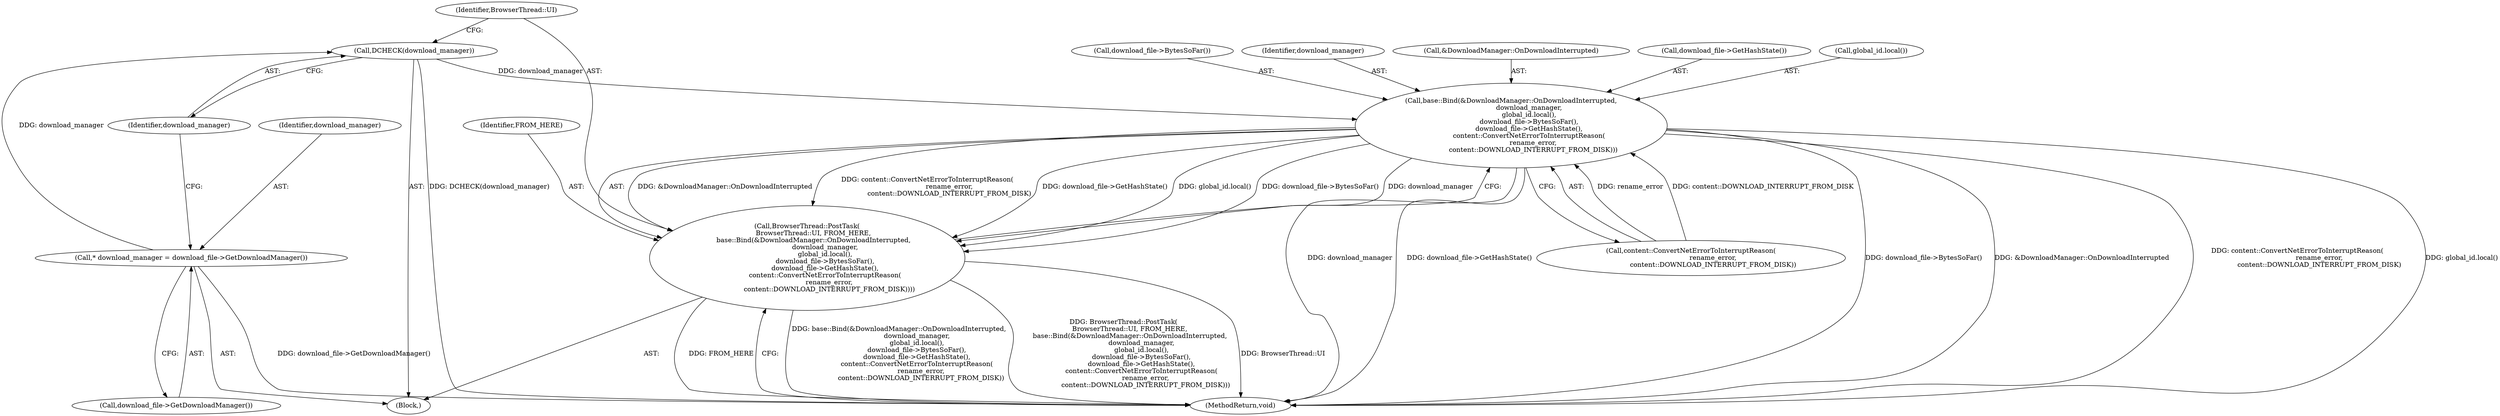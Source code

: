 digraph "1_Chrome_16dcd30c215801941d9890859fd79a234128fc3e_0@pointer" {
"1000120" [label="(Call,DCHECK(download_manager))"];
"1000117" [label="(Call,* download_manager = download_file->GetDownloadManager())"];
"1000125" [label="(Call,base::Bind(&DownloadManager::OnDownloadInterrupted,\n                 download_manager,\n                 global_id.local(),\n                 download_file->BytesSoFar(),\n                 download_file->GetHashState(),\n                 content::ConvertNetErrorToInterruptReason(\n                     rename_error,\n                     content::DOWNLOAD_INTERRUPT_FROM_DISK)))"];
"1000122" [label="(Call,BrowserThread::PostTask(\n      BrowserThread::UI, FROM_HERE,\n      base::Bind(&DownloadManager::OnDownloadInterrupted,\n                 download_manager,\n                 global_id.local(),\n                 download_file->BytesSoFar(),\n                 download_file->GetHashState(),\n                 content::ConvertNetErrorToInterruptReason(\n                     rename_error,\n                     content::DOWNLOAD_INTERRUPT_FROM_DISK))))"];
"1000131" [label="(Call,download_file->GetHashState())"];
"1000135" [label="(MethodReturn,void)"];
"1000132" [label="(Call,content::ConvertNetErrorToInterruptReason(\n                     rename_error,\n                     content::DOWNLOAD_INTERRUPT_FROM_DISK))"];
"1000125" [label="(Call,base::Bind(&DownloadManager::OnDownloadInterrupted,\n                 download_manager,\n                 global_id.local(),\n                 download_file->BytesSoFar(),\n                 download_file->GetHashState(),\n                 content::ConvertNetErrorToInterruptReason(\n                     rename_error,\n                     content::DOWNLOAD_INTERRUPT_FROM_DISK)))"];
"1000124" [label="(Identifier,FROM_HERE)"];
"1000118" [label="(Identifier,download_manager)"];
"1000103" [label="(Block,)"];
"1000129" [label="(Call,global_id.local())"];
"1000130" [label="(Call,download_file->BytesSoFar())"];
"1000117" [label="(Call,* download_manager = download_file->GetDownloadManager())"];
"1000120" [label="(Call,DCHECK(download_manager))"];
"1000119" [label="(Call,download_file->GetDownloadManager())"];
"1000121" [label="(Identifier,download_manager)"];
"1000123" [label="(Identifier,BrowserThread::UI)"];
"1000128" [label="(Identifier,download_manager)"];
"1000122" [label="(Call,BrowserThread::PostTask(\n      BrowserThread::UI, FROM_HERE,\n      base::Bind(&DownloadManager::OnDownloadInterrupted,\n                 download_manager,\n                 global_id.local(),\n                 download_file->BytesSoFar(),\n                 download_file->GetHashState(),\n                 content::ConvertNetErrorToInterruptReason(\n                     rename_error,\n                     content::DOWNLOAD_INTERRUPT_FROM_DISK))))"];
"1000126" [label="(Call,&DownloadManager::OnDownloadInterrupted)"];
"1000120" -> "1000103"  [label="AST: "];
"1000120" -> "1000121"  [label="CFG: "];
"1000121" -> "1000120"  [label="AST: "];
"1000123" -> "1000120"  [label="CFG: "];
"1000120" -> "1000135"  [label="DDG: DCHECK(download_manager)"];
"1000117" -> "1000120"  [label="DDG: download_manager"];
"1000120" -> "1000125"  [label="DDG: download_manager"];
"1000117" -> "1000103"  [label="AST: "];
"1000117" -> "1000119"  [label="CFG: "];
"1000118" -> "1000117"  [label="AST: "];
"1000119" -> "1000117"  [label="AST: "];
"1000121" -> "1000117"  [label="CFG: "];
"1000117" -> "1000135"  [label="DDG: download_file->GetDownloadManager()"];
"1000125" -> "1000122"  [label="AST: "];
"1000125" -> "1000132"  [label="CFG: "];
"1000126" -> "1000125"  [label="AST: "];
"1000128" -> "1000125"  [label="AST: "];
"1000129" -> "1000125"  [label="AST: "];
"1000130" -> "1000125"  [label="AST: "];
"1000131" -> "1000125"  [label="AST: "];
"1000132" -> "1000125"  [label="AST: "];
"1000122" -> "1000125"  [label="CFG: "];
"1000125" -> "1000135"  [label="DDG: download_manager"];
"1000125" -> "1000135"  [label="DDG: download_file->BytesSoFar()"];
"1000125" -> "1000135"  [label="DDG: &DownloadManager::OnDownloadInterrupted"];
"1000125" -> "1000135"  [label="DDG: content::ConvertNetErrorToInterruptReason(\n                     rename_error,\n                     content::DOWNLOAD_INTERRUPT_FROM_DISK)"];
"1000125" -> "1000135"  [label="DDG: global_id.local()"];
"1000125" -> "1000135"  [label="DDG: download_file->GetHashState()"];
"1000125" -> "1000122"  [label="DDG: &DownloadManager::OnDownloadInterrupted"];
"1000125" -> "1000122"  [label="DDG: content::ConvertNetErrorToInterruptReason(\n                     rename_error,\n                     content::DOWNLOAD_INTERRUPT_FROM_DISK)"];
"1000125" -> "1000122"  [label="DDG: download_file->GetHashState()"];
"1000125" -> "1000122"  [label="DDG: global_id.local()"];
"1000125" -> "1000122"  [label="DDG: download_file->BytesSoFar()"];
"1000125" -> "1000122"  [label="DDG: download_manager"];
"1000132" -> "1000125"  [label="DDG: rename_error"];
"1000132" -> "1000125"  [label="DDG: content::DOWNLOAD_INTERRUPT_FROM_DISK"];
"1000122" -> "1000103"  [label="AST: "];
"1000123" -> "1000122"  [label="AST: "];
"1000124" -> "1000122"  [label="AST: "];
"1000135" -> "1000122"  [label="CFG: "];
"1000122" -> "1000135"  [label="DDG: base::Bind(&DownloadManager::OnDownloadInterrupted,\n                 download_manager,\n                 global_id.local(),\n                 download_file->BytesSoFar(),\n                 download_file->GetHashState(),\n                 content::ConvertNetErrorToInterruptReason(\n                     rename_error,\n                     content::DOWNLOAD_INTERRUPT_FROM_DISK))"];
"1000122" -> "1000135"  [label="DDG: BrowserThread::PostTask(\n      BrowserThread::UI, FROM_HERE,\n      base::Bind(&DownloadManager::OnDownloadInterrupted,\n                 download_manager,\n                 global_id.local(),\n                 download_file->BytesSoFar(),\n                 download_file->GetHashState(),\n                 content::ConvertNetErrorToInterruptReason(\n                     rename_error,\n                     content::DOWNLOAD_INTERRUPT_FROM_DISK)))"];
"1000122" -> "1000135"  [label="DDG: BrowserThread::UI"];
"1000122" -> "1000135"  [label="DDG: FROM_HERE"];
}

